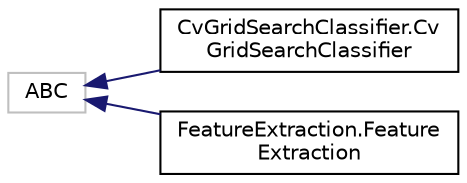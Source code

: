 digraph "Graphical Class Hierarchy"
{
  edge [fontname="Helvetica",fontsize="10",labelfontname="Helvetica",labelfontsize="10"];
  node [fontname="Helvetica",fontsize="10",shape=record];
  rankdir="LR";
  Node18 [label="ABC",height=0.2,width=0.4,color="grey75", fillcolor="white", style="filled"];
  Node18 -> Node0 [dir="back",color="midnightblue",fontsize="10",style="solid",fontname="Helvetica"];
  Node0 [label="CvGridSearchClassifier.Cv\lGridSearchClassifier",height=0.2,width=0.4,color="black", fillcolor="white", style="filled",URL="$class_cv_grid_search_classifier_1_1_cv_grid_search_classifier.html"];
  Node18 -> Node20 [dir="back",color="midnightblue",fontsize="10",style="solid",fontname="Helvetica"];
  Node20 [label="FeatureExtraction.Feature\lExtraction",height=0.2,width=0.4,color="black", fillcolor="white", style="filled",URL="$class_feature_extraction_1_1_feature_extraction.html"];
}
